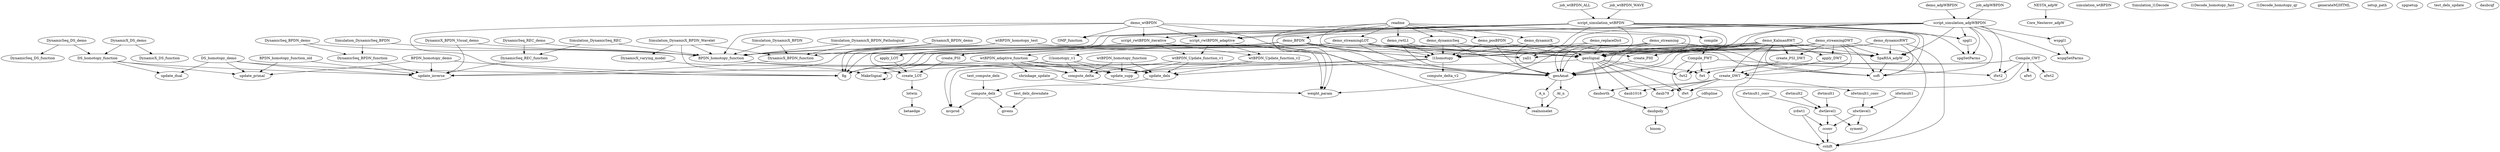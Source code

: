 /* Created by mdot for Matlab */
digraph m2html {
  DynamicSeq_BPDN_demo -> DynamicSeq_BPDN_function;
  DynamicSeq_BPDN_demo -> BPDN_homotopy_function;
  DynamicSeq_BPDN_function -> update_inverse;
  DynamicSeq_DS_demo -> DynamicSeq_DS_function;
  DynamicSeq_DS_demo -> DS_homotopy_function;
  Simulation_DynamicSeq_BPDN -> DynamicSeq_BPDN_function;
  Simulation_DynamicSeq_BPDN -> BPDN_homotopy_function;
  DynamicX_BPDN_Visual_demo -> BPDN_homotopy_function;
  DynamicX_BPDN_Visual_demo -> update_inverse;
  DynamicX_BPDN_demo -> DynamicX_BPDN_function;
  DynamicX_BPDN_demo -> BPDN_homotopy_function;
  DynamicX_BPDN_function -> update_inverse;
  DynamicX_DS_demo -> DynamicX_DS_function;
  DynamicX_DS_demo -> DS_homotopy_function;
  DynamicX_varying_model -> MakeSignal;
  Simulation_DynamicX_BPDN -> DynamicX_BPDN_function;
  Simulation_DynamicX_BPDN -> BPDN_homotopy_function;
  Simulation_DynamicX_BPDN_Pathological -> DynamicX_BPDN_function;
  Simulation_DynamicX_BPDN_Pathological -> BPDN_homotopy_function;
  Simulation_DynamicX_BPDN_Wavelet -> DynamicX_BPDN_function;
  Simulation_DynamicX_BPDN_Wavelet -> DynamicX_varying_model;
  Simulation_DynamicX_BPDN_Wavelet -> BPDN_homotopy_function;
  Simulation_DynamicX_BPDN_Wavelet -> MakeSignal;
  BPDN_homotopy_demo -> update_inverse;
  BPDN_homotopy_demo -> update_primal;
  BPDN_homotopy_demo -> fig;
  BPDN_homotopy_function -> compute_delta;
  BPDN_homotopy_function -> update_delx;
  BPDN_homotopy_function -> update_supp;
  BPDN_homotopy_function_old -> update_inverse;
  BPDN_homotopy_function_old -> update_primal;
  DS_homotopy_demo -> update_dual;
  DS_homotopy_demo -> update_inverse;
  DS_homotopy_demo -> update_primal;
  DS_homotopy_demo -> fig;
  DS_homotopy_function -> update_dual;
  DS_homotopy_function -> update_inverse;
  DS_homotopy_function -> update_primal;
  demo_adpWBPDN -> script_simulation_adpWBPDN;
  demo_wtBPDN -> BPDN_homotopy_function;
  demo_wtBPDN -> script_rwtBPDN_adaptive;
  demo_wtBPDN -> script_rwtBPDN_iterative;
  demo_wtBPDN -> OMP_function;
  demo_wtBPDN -> fig;
  demo_wtBPDN -> genAmat;
  demo_wtBPDN -> genSignal;
  job_adpWBPDN -> script_simulation_adpWBPDN;
  job_wtBPDN_ALL -> script_simulation_wtBPDN;
  job_wtBPDN_WAVE -> script_simulation_wtBPDN;
  script_rwtBPDN_adaptive -> weight_param;
  script_rwtBPDN_adaptive -> wtBPDN_Update_function_v1;
  script_rwtBPDN_adaptive -> wtBPDN_Update_function_v2;
  script_rwtBPDN_adaptive -> wtBPDN_adaptive_function;
  script_rwtBPDN_iterative -> BPDN_homotopy_function;
  script_rwtBPDN_iterative -> weight_param;
  script_rwtBPDN_iterative -> wtBPDN_Update_function_v1;
  script_rwtBPDN_iterative -> wtBPDN_Update_function_v2;
  script_simulation_adpWBPDN -> BPDN_homotopy_function;
  script_simulation_adpWBPDN -> script_rwtBPDN_adaptive;
  script_simulation_adpWBPDN -> weight_param;
  script_simulation_adpWBPDN -> SpaRSA_adpW;
  script_simulation_adpWBPDN -> soft;
  script_simulation_adpWBPDN -> spgSetParms;
  script_simulation_adpWBPDN -> spgl1;
  script_simulation_adpWBPDN -> wspgSetParms;
  script_simulation_adpWBPDN -> wspgl1;
  script_simulation_adpWBPDN -> genAmat;
  script_simulation_adpWBPDN -> genSignal;
  script_simulation_adpWBPDN -> ifwt2;
  script_simulation_wtBPDN -> BPDN_homotopy_function;
  script_simulation_wtBPDN -> script_rwtBPDN_adaptive;
  script_simulation_wtBPDN -> script_rwtBPDN_iterative;
  script_simulation_wtBPDN -> weight_param;
  script_simulation_wtBPDN -> SpaRSA_adpW;
  script_simulation_wtBPDN -> soft;
  script_simulation_wtBPDN -> spgSetParms;
  script_simulation_wtBPDN -> spgl1;
  script_simulation_wtBPDN -> yall1;
  script_simulation_wtBPDN -> OMP_function;
  script_simulation_wtBPDN -> genAmat;
  script_simulation_wtBPDN -> genSignal;
  shrinkage_update -> weight_param;
  wtBPDN_Update_function_v1 -> compute_delta;
  wtBPDN_Update_function_v1 -> update_delx;
  wtBPDN_Update_function_v1 -> update_supp;
  wtBPDN_Update_function_v2 -> update_delx;
  wtBPDN_Update_function_v2 -> update_supp;
  wtBPDN_adaptive_function -> shrinkage_update;
  wtBPDN_adaptive_function -> compute_delta;
  wtBPDN_adaptive_function -> fig;
  wtBPDN_adaptive_function -> update_delx;
  wtBPDN_adaptive_function -> update_supp;
  wtBPDN_homotopy_function -> compute_delta;
  wtBPDN_homotopy_function -> update_delx;
  wtBPDN_homotopy_function -> update_supp;
  wtBPDN_homotopy_test -> update_inverse;
  wtBPDN_homotopy_test -> yall1;
  wtBPDN_homotopy_test -> fig;
  compile -> Compile_FWT;
  demo_BPDN -> l1homotopy;
  demo_BPDN -> l1homotopy_v1;
  demo_BPDN -> fig;
  demo_BPDN -> genAmat;
  demo_BPDN -> genSignal;
  demo_KalmanRWT -> l1homotopy;
  demo_KalmanRWT -> SpaRSA_adpW;
  demo_KalmanRWT -> soft;
  demo_KalmanRWT -> yall1;
  demo_KalmanRWT -> fig;
  demo_KalmanRWT -> genAmat;
  demo_KalmanRWT -> genSignal;
  demo_KalmanRWT -> create_PHI;
  demo_KalmanRWT -> apply_DWT;
  demo_KalmanRWT -> create_DWT;
  demo_KalmanRWT -> create_PSI_DWT;
  demo_KalmanRWT -> cshift;
  demo_dynamicRWT -> l1homotopy;
  demo_dynamicRWT -> SpaRSA_adpW;
  demo_dynamicRWT -> soft;
  demo_dynamicRWT -> genAmat;
  demo_dynamicRWT -> genSignal;
  demo_dynamicRWT -> cshift;
  demo_dynamicSeq -> l1homotopy;
  demo_dynamicSeq -> genAmat;
  demo_dynamicSeq -> genSignal;
  demo_dynamicX -> l1homotopy;
  demo_dynamicX -> genAmat;
  demo_dynamicX -> genSignal;
  demo_posBPDN -> l1homotopy;
  demo_posBPDN -> genAmat;
  demo_posBPDN -> genSignal;
  demo_replaceDict -> l1homotopy;
  demo_replaceDict -> genAmat;
  demo_replaceDict -> genSignal;
  demo_rwtL1 -> l1homotopy;
  demo_rwtL1 -> genAmat;
  demo_rwtL1 -> genSignal;
  demo_streaming -> l1homotopy;
  demo_streaming -> SpaRSA_adpW;
  demo_streaming -> soft;
  demo_streaming -> fig;
  demo_streaming -> genAmat;
  demo_streaming -> genSignal;
  demo_streamingDWT -> l1homotopy;
  demo_streamingDWT -> SpaRSA_adpW;
  demo_streamingDWT -> soft;
  demo_streamingDWT -> yall1;
  demo_streamingDWT -> fig;
  demo_streamingDWT -> genAmat;
  demo_streamingDWT -> genSignal;
  demo_streamingDWT -> create_PHI;
  demo_streamingDWT -> apply_DWT;
  demo_streamingDWT -> create_DWT;
  demo_streamingDWT -> create_PSI_DWT;
  demo_streamingDWT -> cshift;
  demo_streamingLOT -> l1homotopy;
  demo_streamingLOT -> SpaRSA_adpW;
  demo_streamingLOT -> soft;
  demo_streamingLOT -> yall1;
  demo_streamingLOT -> fig;
  demo_streamingLOT -> genAmat;
  demo_streamingLOT -> genSignal;
  demo_streamingLOT -> apply_LOT;
  demo_streamingLOT -> create_LOT;
  demo_streamingLOT -> create_PHI;
  demo_streamingLOT -> create_PSI;
  DynamicSeq_REC_demo -> BPDN_homotopy_function;
  DynamicSeq_REC_demo -> DynamicSeq_REC_function;
  DynamicSeq_REC_function -> update_inverse;
  Simulation_DynamicSeq_REC -> BPDN_homotopy_function;
  Simulation_DynamicSeq_REC -> DynamicSeq_REC_function;
  l1homotopy -> compute_delta_v2;
  l1homotopy -> mvprod;
  l1homotopy -> update_delx;
  l1homotopy -> update_supp;
  l1homotopy_v1 -> compute_delta;
  l1homotopy_v1 -> mvprod;
  l1homotopy_v1 -> update_delx;
  l1homotopy_v1 -> update_supp;
  readme -> compile;
  readme -> demo_BPDN;
  readme -> demo_dynamicSeq;
  readme -> demo_dynamicX;
  readme -> demo_posBPDN;
  readme -> demo_rwtL1;
  readme -> demo_streamingLOT;
  readme -> l1homotopy;
  readme -> realnoiselet;
  NESTA_adpW -> Core_Nesterov_adpW;
  SpaRSA_adpW -> soft;
  spgl1 -> spgSetParms;
  wspgl1 -> wspgSetParms;
  MakeSignal -> MakeSignal;
  compute_delx -> givens;
  compute_delx -> mvprod;
  genAmat -> A_n;
  genAmat -> At_n;
  genSignal -> MakeSignal;
  genSignal -> daub1018;
  genSignal -> daub79;
  genSignal -> dauborth;
  genSignal -> fwt;
  genSignal -> fwt2;
  genSignal -> ifwt;
  test_compute_delx -> compute_delx;
  test_delx_downdate -> givens;
  update_delx -> compute_delx;
  apply_LOT -> create_LOT;
  create_LOT -> lotwin;
  create_PHI -> genAmat;
  create_PSI -> create_LOT;
  lotwin -> betaedge;
  Compile_CWT -> afwt;
  Compile_CWT -> afwt2;
  Compile_CWT -> fwt;
  Compile_CWT -> fwt2;
  Compile_CWT -> ifwt;
  Compile_CWT -> ifwt2;
  Compile_FWT -> fwt;
  Compile_FWT -> fwt2;
  Compile_FWT -> ifwt;
  Compile_FWT -> ifwt2;
  apply_DWT -> create_DWT;
  cconv -> cshift;
  cdfspline -> daubpoly;
  create_DWT -> daub1018;
  create_DWT -> daub79;
  create_DWT -> dauborth;
  create_DWT -> idwtmult1_conv;
  create_DWT -> ifwt;
  create_PSI_DWT -> create_DWT;
  dauborth -> daubpoly;
  daubpoly -> binom;
  dwtlevel1 -> cconv;
  dwtlevel1 -> symext;
  dwtmult1 -> dwtlevel1;
  dwtmult1_conv -> dwtlevel1;
  dwtmult2 -> dwtlevel1;
  idwtlevel1 -> cconv;
  idwtlevel1 -> symext;
  idwtmult1 -> idwtlevel1;
  idwtmult1_conv -> idwtlevel1;
  irdwt1 -> cconv;
  irdwt1 -> cshift;
  A_n -> realnoiselet;
  At_n -> realnoiselet;

  DynamicSeq_BPDN_demo [URL="L1_homotopy_v2.0/DynamicSeq/DynamicSeq_BPDN_demo.html"];
  DynamicSeq_BPDN_function [URL="L1_homotopy_v2.0/DynamicSeq/DynamicSeq_BPDN_function.html"];
  DynamicSeq_DS_demo [URL="L1_homotopy_v2.0/DynamicSeq/DynamicSeq_DS_demo.html"];
  DynamicSeq_DS_function [URL="L1_homotopy_v2.0/DynamicSeq/DynamicSeq_DS_function.html"];
  Simulation_DynamicSeq_BPDN [URL="L1_homotopy_v2.0/DynamicSeq/Simulation_DynamicSeq_BPDN.html"];
  DynamicX_BPDN_Visual_demo [URL="L1_homotopy_v2.0/DynamicX/DynamicX_BPDN_Visual_demo.html"];
  DynamicX_BPDN_demo [URL="L1_homotopy_v2.0/DynamicX/DynamicX_BPDN_demo.html"];
  DynamicX_BPDN_function [URL="L1_homotopy_v2.0/DynamicX/DynamicX_BPDN_function.html"];
  DynamicX_DS_demo [URL="L1_homotopy_v2.0/DynamicX/DynamicX_DS_demo.html"];
  DynamicX_DS_function [URL="L1_homotopy_v2.0/DynamicX/DynamicX_DS_function.html"];
  DynamicX_varying_model [URL="L1_homotopy_v2.0/DynamicX/DynamicX_varying_model.html"];
  Simulation_DynamicX_BPDN [URL="L1_homotopy_v2.0/DynamicX/Simulation_DynamicX_BPDN.html"];
  Simulation_DynamicX_BPDN_Pathological [URL="L1_homotopy_v2.0/DynamicX/Simulation_DynamicX_BPDN_Pathological.html"];
  Simulation_DynamicX_BPDN_Wavelet [URL="L1_homotopy_v2.0/DynamicX/Simulation_DynamicX_BPDN_Wavelet.html"];
  BPDN_homotopy_demo [URL="L1_homotopy_v2.0/Pursuits_Homotopy/BPDN_homotopy_demo.html"];
  BPDN_homotopy_function [URL="L1_homotopy_v2.0/Pursuits_Homotopy/BPDN_homotopy_function.html"];
  BPDN_homotopy_function_old [URL="L1_homotopy_v2.0/Pursuits_Homotopy/BPDN_homotopy_function_old.html"];
  DS_homotopy_demo [URL="L1_homotopy_v2.0/Pursuits_Homotopy/DS_homotopy_demo.html"];
  DS_homotopy_function [URL="L1_homotopy_v2.0/Pursuits_Homotopy/DS_homotopy_function.html"];
  update_dual [URL="L1_homotopy_v2.0/Pursuits_Homotopy/update_dual.html"];
  update_inverse [URL="L1_homotopy_v2.0/Pursuits_Homotopy/update_inverse.html"];
  update_primal [URL="L1_homotopy_v2.0/Pursuits_Homotopy/update_primal.html"];
  demo_adpWBPDN [URL="L1_homotopy_v2.0/WeightedBPDN/demo_adpWBPDN.html"];
  demo_wtBPDN [URL="L1_homotopy_v2.0/WeightedBPDN/demo_wtBPDN.html"];
  job_adpWBPDN [URL="L1_homotopy_v2.0/WeightedBPDN/job_adpWBPDN.html"];
  job_wtBPDN_ALL [URL="L1_homotopy_v2.0/WeightedBPDN/job_wtBPDN_ALL.html"];
  job_wtBPDN_WAVE [URL="L1_homotopy_v2.0/WeightedBPDN/job_wtBPDN_WAVE.html"];
  script_rwtBPDN_adaptive [URL="L1_homotopy_v2.0/WeightedBPDN/src/script_rwtBPDN_adaptive.html"];
  script_rwtBPDN_iterative [URL="L1_homotopy_v2.0/WeightedBPDN/src/script_rwtBPDN_iterative.html"];
  script_simulation_adpWBPDN [URL="L1_homotopy_v2.0/WeightedBPDN/src/script_simulation_adpWBPDN.html"];
  script_simulation_wtBPDN [URL="L1_homotopy_v2.0/WeightedBPDN/src/script_simulation_wtBPDN.html"];
  shrinkage_update [URL="L1_homotopy_v2.0/WeightedBPDN/src/shrinkage_update.html"];
  simulation_wtBPDN [URL="L1_homotopy_v2.0/WeightedBPDN/src/simulation_wtBPDN.html"];
  weight_param [URL="L1_homotopy_v2.0/WeightedBPDN/src/weight_param.html"];
  wtBPDN_Update_function_v1 [URL="L1_homotopy_v2.0/WeightedBPDN/src/wtBPDN_Update_function_v1.html"];
  wtBPDN_Update_function_v2 [URL="L1_homotopy_v2.0/WeightedBPDN/src/wtBPDN_Update_function_v2.html"];
  wtBPDN_adaptive_function [URL="L1_homotopy_v2.0/WeightedBPDN/src/wtBPDN_adaptive_function.html"];
  wtBPDN_homotopy_function [URL="L1_homotopy_v2.0/WeightedBPDN/src/wtBPDN_homotopy_function.html"];
  wtBPDN_homotopy_test [URL="L1_homotopy_v2.0/WeightedBPDN/src/wtBPDN_homotopy_test.html"];
  compile [URL="L1_homotopy_v2.0/compile.html"];
  demo_BPDN [URL="L1_homotopy_v2.0/demo_BPDN.html"];
  demo_KalmanRWT [URL="L1_homotopy_v2.0/demo_KalmanRWT.html"];
  demo_dynamicRWT [URL="L1_homotopy_v2.0/demo_dynamicRWT.html"];
  demo_dynamicSeq [URL="L1_homotopy_v2.0/demo_dynamicSeq.html"];
  demo_dynamicX [URL="L1_homotopy_v2.0/demo_dynamicX.html"];
  demo_posBPDN [URL="L1_homotopy_v2.0/demo_posBPDN.html"];
  demo_replaceDict [URL="L1_homotopy_v2.0/demo_replaceDict.html"];
  demo_rwtL1 [URL="L1_homotopy_v2.0/demo_rwtL1.html"];
  demo_streaming [URL="L1_homotopy_v2.0/demo_streaming.html"];
  demo_streamingDWT [URL="L1_homotopy_v2.0/demo_streamingDWT.html"];
  demo_streamingLOT [URL="L1_homotopy_v2.0/demo_streamingLOT.html"];
  DynamicSeq_REC_demo [URL="L1_homotopy_v2.0/l1decoding/DynamicSeq_REC_demo.html"];
  DynamicSeq_REC_function [URL="L1_homotopy_v2.0/l1decoding/DynamicSeq_REC_function.html"];
  Simulation_DynamicSeq_REC [URL="L1_homotopy_v2.0/l1decoding/Simulation_DynamicSeq_REC.html"];
  Simulation_l1Decode [URL="L1_homotopy_v2.0/l1decoding/Simulation_l1Decode.html"];
  l1Decode_homotopy_fast [URL="L1_homotopy_v2.0/l1decoding/l1Decode_homotopy_fast.html"];
  l1Decode_homotopy_qr [URL="L1_homotopy_v2.0/l1decoding/l1Decode_homotopy_qr.html"];
  l1homotopy [URL="L1_homotopy_v2.0/l1homotopy.html"];
  l1homotopy_v1 [URL="L1_homotopy_v2.0/l1homotopy_v1.html"];
  readme [URL="L1_homotopy_v2.0/readme.html"];
  generateM2HTML [URL="L1_homotopy_v2.0/report/generateM2HTML.html"];
  setup_path [URL="L1_homotopy_v2.0/setup_path.html"];
  Core_Nesterov_adpW [URL="L1_homotopy_v2.0/solvers/Core_Nesterov_adpW.html"];
  NESTA_adpW [URL="L1_homotopy_v2.0/solvers/NESTA_adpW.html"];
  SpaRSA_adpW [URL="L1_homotopy_v2.0/solvers/SpaRSA_adpW.html"];
  soft [URL="L1_homotopy_v2.0/solvers/soft.html"];
  spgSetParms [URL="L1_homotopy_v2.0/solvers/spgSetParms.html"];
  spgl1 [URL="L1_homotopy_v2.0/solvers/spgl1.html"];
  spgsetup [URL="L1_homotopy_v2.0/solvers/spgsetup.html"];
  wspgSetParms [URL="L1_homotopy_v2.0/solvers/wspgSetParms.html"];
  wspgl1 [URL="L1_homotopy_v2.0/solvers/wspgl1.html"];
  yall1 [URL="L1_homotopy_v2.0/solvers/yall1.html"];
  MakeSignal [URL="L1_homotopy_v2.0/utils/MakeSignal.html"];
  OMP_function [URL="L1_homotopy_v2.0/utils/OMP_function.html"];
  compute_delta [URL="L1_homotopy_v2.0/utils/compute_delta.html"];
  compute_delta_v2 [URL="L1_homotopy_v2.0/utils/compute_delta_v2.html"];
  compute_delx [URL="L1_homotopy_v2.0/utils/compute_delx.html"];
  fig [URL="L1_homotopy_v2.0/utils/fig.html"];
  genAmat [URL="L1_homotopy_v2.0/utils/genAmat.html"];
  genSignal [URL="L1_homotopy_v2.0/utils/genSignal.html"];
  givens [URL="L1_homotopy_v2.0/utils/givens.html"];
  mvprod [URL="L1_homotopy_v2.0/utils/mvprod.html"];
  test_compute_delx [URL="L1_homotopy_v2.0/utils/test_compute_delx.html"];
  test_delx_downdate [URL="L1_homotopy_v2.0/utils/test_delx_downdate.html"];
  test_delx_update [URL="L1_homotopy_v2.0/utils/test_delx_update.html"];
  update_delx [URL="L1_homotopy_v2.0/utils/update_delx.html"];
  update_supp [URL="L1_homotopy_v2.0/utils/update_supp.html"];
  apply_LOT [URL="L1_homotopy_v2.0/utils/utils_LOT/apply_LOT.html"];
  betaedge [URL="L1_homotopy_v2.0/utils/utils_LOT/betaedge.html"];
  create_LOT [URL="L1_homotopy_v2.0/utils/utils_LOT/create_LOT.html"];
  create_PHI [URL="L1_homotopy_v2.0/utils/utils_LOT/create_PHI.html"];
  create_PSI [URL="L1_homotopy_v2.0/utils/utils_LOT/create_PSI.html"];
  lotwin [URL="L1_homotopy_v2.0/utils/utils_LOT/lotwin.html"];
  Compile_CWT [URL="L1_homotopy_v2.0/utils/utils_Wavelet/Compile_CWT.html"];
  Compile_FWT [URL="L1_homotopy_v2.0/utils/utils_Wavelet/Compile_FWT.html"];
  afwt [URL="L1_homotopy_v2.0/utils/utils_Wavelet/afwt.html"];
  afwt2 [URL="L1_homotopy_v2.0/utils/utils_Wavelet/afwt2.html"];
  apply_DWT [URL="L1_homotopy_v2.0/utils/utils_Wavelet/apply_DWT.html"];
  binom [URL="L1_homotopy_v2.0/utils/utils_Wavelet/binom.html"];
  cconv [URL="L1_homotopy_v2.0/utils/utils_Wavelet/cconv.html"];
  cdfspline [URL="L1_homotopy_v2.0/utils/utils_Wavelet/cdfspline.html"];
  create_DWT [URL="L1_homotopy_v2.0/utils/utils_Wavelet/create_DWT.html"];
  create_PSI_DWT [URL="L1_homotopy_v2.0/utils/utils_Wavelet/create_PSI_DWT.html"];
  cshift [URL="L1_homotopy_v2.0/utils/utils_Wavelet/cshift.html"];
  daub1018 [URL="L1_homotopy_v2.0/utils/utils_Wavelet/daub1018.html"];
  daub79 [URL="L1_homotopy_v2.0/utils/utils_Wavelet/daub79.html"];
  daubcqf [URL="L1_homotopy_v2.0/utils/utils_Wavelet/daubcqf.html"];
  dauborth [URL="L1_homotopy_v2.0/utils/utils_Wavelet/dauborth.html"];
  daubpoly [URL="L1_homotopy_v2.0/utils/utils_Wavelet/daubpoly.html"];
  dwtlevel1 [URL="L1_homotopy_v2.0/utils/utils_Wavelet/dwtlevel1.html"];
  dwtmult1 [URL="L1_homotopy_v2.0/utils/utils_Wavelet/dwtmult1.html"];
  dwtmult1_conv [URL="L1_homotopy_v2.0/utils/utils_Wavelet/dwtmult1_conv.html"];
  dwtmult2 [URL="L1_homotopy_v2.0/utils/utils_Wavelet/dwtmult2.html"];
  fwt [URL="L1_homotopy_v2.0/utils/utils_Wavelet/fwt.html"];
  fwt2 [URL="L1_homotopy_v2.0/utils/utils_Wavelet/fwt2.html"];
  idwtlevel1 [URL="L1_homotopy_v2.0/utils/utils_Wavelet/idwtlevel1.html"];
  idwtmult1 [URL="L1_homotopy_v2.0/utils/utils_Wavelet/idwtmult1.html"];
  idwtmult1_conv [URL="L1_homotopy_v2.0/utils/utils_Wavelet/idwtmult1_conv.html"];
  ifwt [URL="L1_homotopy_v2.0/utils/utils_Wavelet/ifwt.html"];
  ifwt2 [URL="L1_homotopy_v2.0/utils/utils_Wavelet/ifwt2.html"];
  irdwt1 [URL="L1_homotopy_v2.0/utils/utils_Wavelet/irdwt1.html"];
  symext [URL="L1_homotopy_v2.0/utils/utils_Wavelet/symext.html"];
  A_n [URL="L1_homotopy_v2.0/utils/utils_meas/A_n.html"];
  At_n [URL="L1_homotopy_v2.0/utils/utils_meas/At_n.html"];
  realnoiselet [URL="L1_homotopy_v2.0/utils/utils_meas/realnoiselet.html"];
}